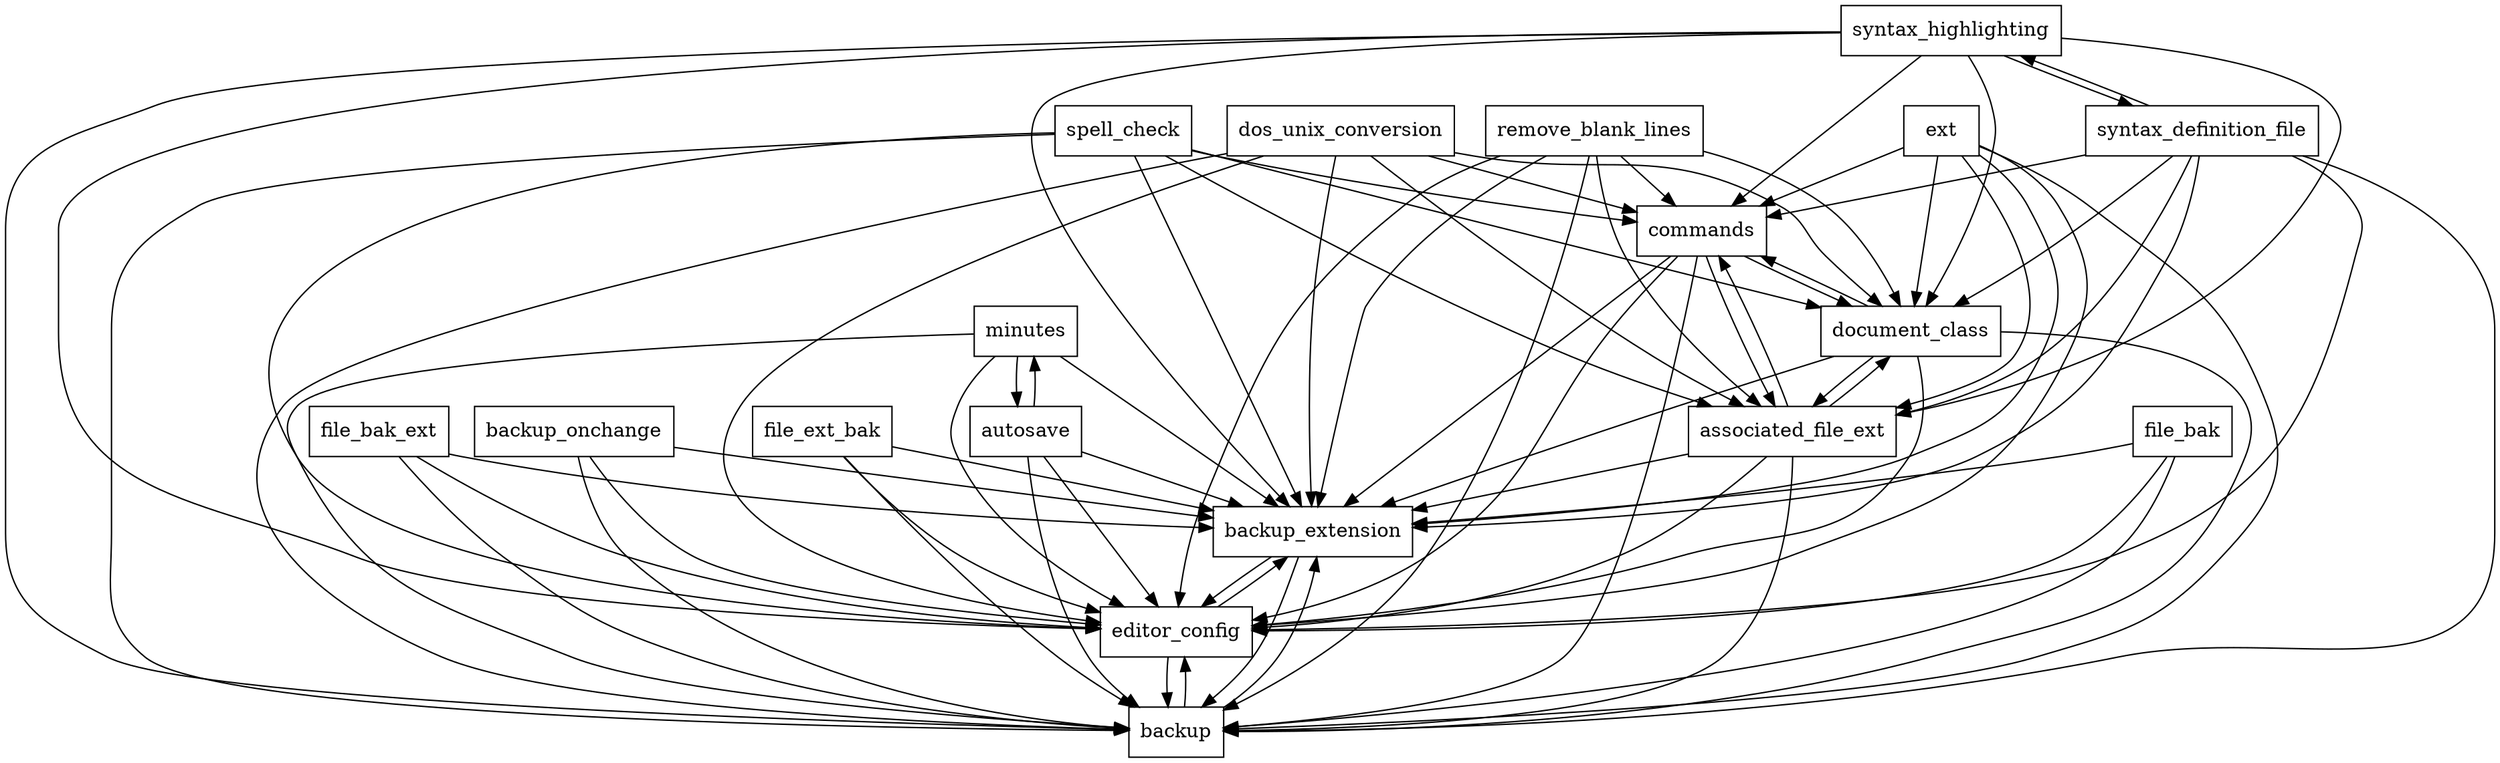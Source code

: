 digraph{
graph [rankdir=TB];
node [shape=box];
edge [arrowhead=normal];
0[label="minutes",]
1[label="backup_extension",]
2[label="backup_onchange",]
3[label="commands",]
4[label="ext",]
5[label="autosave",]
6[label="file_ext_bak",]
7[label="document_class",]
8[label="syntax_highlighting",]
9[label="editor_config",]
10[label="spell_check",]
11[label="file_bak_ext",]
12[label="dos_unix_conversion",]
13[label="remove_blank_lines",]
14[label="associated_file_ext",]
15[label="file_bak",]
16[label="syntax_definition_file",]
17[label="backup",]
0->1[label="",]
0->5[label="",]
0->9[label="",]
0->17[label="",]
1->9[label="",]
1->17[label="",]
2->1[label="",]
2->9[label="",]
2->17[label="",]
3->1[label="",]
3->7[label="",]
3->9[label="",]
3->14[label="",]
3->17[label="",]
4->1[label="",]
4->3[label="",]
4->7[label="",]
4->9[label="",]
4->14[label="",]
4->17[label="",]
5->0[label="",]
5->1[label="",]
5->9[label="",]
5->17[label="",]
6->1[label="",]
6->9[label="",]
6->17[label="",]
7->1[label="",]
7->3[label="",]
7->9[label="",]
7->14[label="",]
7->17[label="",]
8->1[label="",]
8->3[label="",]
8->7[label="",]
8->9[label="",]
8->14[label="",]
8->16[label="",]
8->17[label="",]
9->1[label="",]
9->17[label="",]
10->1[label="",]
10->3[label="",]
10->7[label="",]
10->9[label="",]
10->14[label="",]
10->17[label="",]
11->1[label="",]
11->9[label="",]
11->17[label="",]
12->1[label="",]
12->3[label="",]
12->7[label="",]
12->9[label="",]
12->14[label="",]
12->17[label="",]
13->1[label="",]
13->3[label="",]
13->7[label="",]
13->9[label="",]
13->14[label="",]
13->17[label="",]
14->1[label="",]
14->3[label="",]
14->7[label="",]
14->9[label="",]
14->17[label="",]
15->1[label="",]
15->9[label="",]
15->17[label="",]
16->1[label="",]
16->3[label="",]
16->7[label="",]
16->8[label="",]
16->9[label="",]
16->14[label="",]
16->17[label="",]
17->1[label="",]
17->9[label="",]
}
